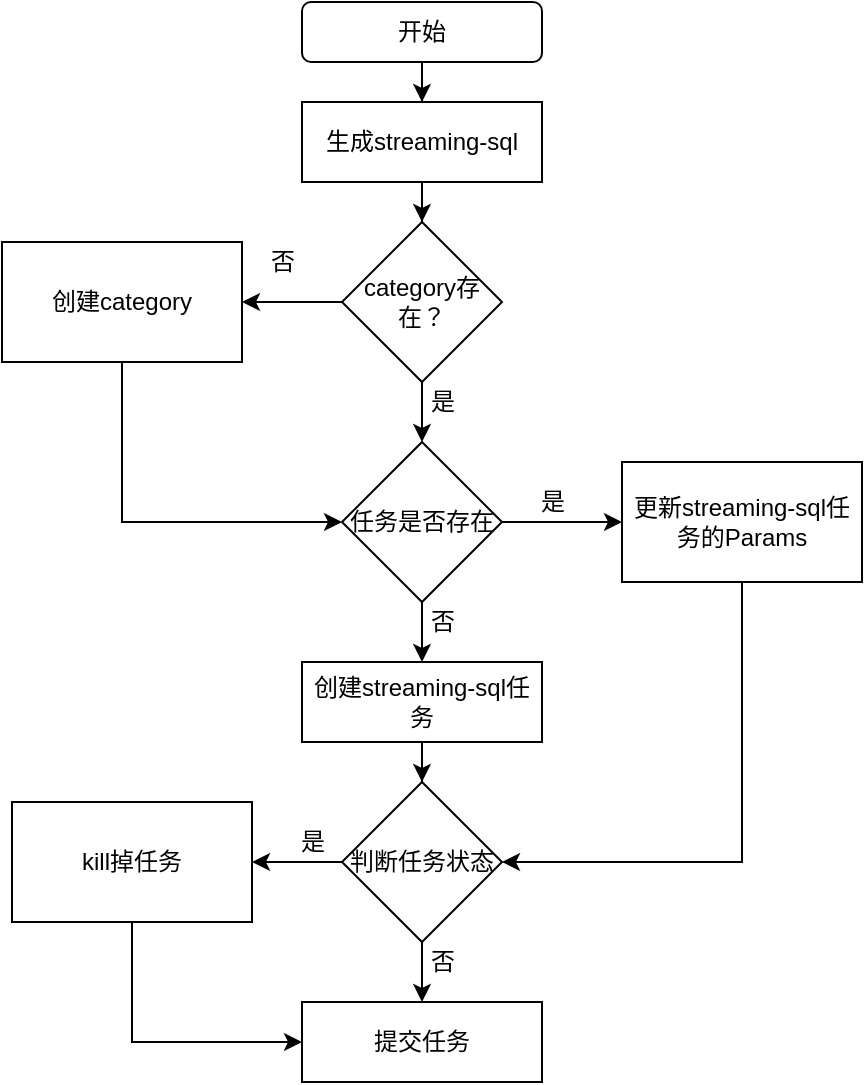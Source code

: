 <mxfile version="13.10.0" type="github">
  <diagram id="uuWFIZ6fe2qrYVUoLeSn" name="Page-1">
    <mxGraphModel dx="946" dy="536" grid="1" gridSize="10" guides="1" tooltips="1" connect="1" arrows="1" fold="1" page="1" pageScale="1" pageWidth="827" pageHeight="1169" math="0" shadow="0">
      <root>
        <mxCell id="0" />
        <mxCell id="1" parent="0" />
        <mxCell id="xvDYNdf5bJRVcwfIvzQL-3" value="" style="edgeStyle=orthogonalEdgeStyle;rounded=0;orthogonalLoop=1;jettySize=auto;html=1;" edge="1" parent="1" source="xvDYNdf5bJRVcwfIvzQL-1" target="xvDYNdf5bJRVcwfIvzQL-2">
          <mxGeometry relative="1" as="geometry" />
        </mxCell>
        <mxCell id="xvDYNdf5bJRVcwfIvzQL-1" value="开始" style="rounded=1;whiteSpace=wrap;html=1;" vertex="1" parent="1">
          <mxGeometry x="300" y="140" width="120" height="30" as="geometry" />
        </mxCell>
        <mxCell id="xvDYNdf5bJRVcwfIvzQL-7" value="" style="edgeStyle=orthogonalEdgeStyle;rounded=0;orthogonalLoop=1;jettySize=auto;html=1;" edge="1" parent="1" source="xvDYNdf5bJRVcwfIvzQL-2" target="xvDYNdf5bJRVcwfIvzQL-5">
          <mxGeometry relative="1" as="geometry" />
        </mxCell>
        <mxCell id="xvDYNdf5bJRVcwfIvzQL-2" value="生成streaming-sql" style="rounded=0;whiteSpace=wrap;html=1;" vertex="1" parent="1">
          <mxGeometry x="300" y="190" width="120" height="40" as="geometry" />
        </mxCell>
        <mxCell id="xvDYNdf5bJRVcwfIvzQL-8" value="" style="edgeStyle=orthogonalEdgeStyle;rounded=0;orthogonalLoop=1;jettySize=auto;html=1;" edge="1" parent="1" source="xvDYNdf5bJRVcwfIvzQL-5" target="xvDYNdf5bJRVcwfIvzQL-6">
          <mxGeometry relative="1" as="geometry" />
        </mxCell>
        <mxCell id="xvDYNdf5bJRVcwfIvzQL-13" value="" style="edgeStyle=orthogonalEdgeStyle;rounded=0;orthogonalLoop=1;jettySize=auto;html=1;" edge="1" parent="1" source="xvDYNdf5bJRVcwfIvzQL-5" target="xvDYNdf5bJRVcwfIvzQL-11">
          <mxGeometry relative="1" as="geometry" />
        </mxCell>
        <mxCell id="xvDYNdf5bJRVcwfIvzQL-5" value="category存在？" style="rhombus;whiteSpace=wrap;html=1;" vertex="1" parent="1">
          <mxGeometry x="320" y="250" width="80" height="80" as="geometry" />
        </mxCell>
        <mxCell id="xvDYNdf5bJRVcwfIvzQL-12" style="edgeStyle=orthogonalEdgeStyle;rounded=0;orthogonalLoop=1;jettySize=auto;html=1;entryX=0;entryY=0.5;entryDx=0;entryDy=0;exitX=0.5;exitY=1;exitDx=0;exitDy=0;" edge="1" parent="1" source="xvDYNdf5bJRVcwfIvzQL-6" target="xvDYNdf5bJRVcwfIvzQL-11">
          <mxGeometry relative="1" as="geometry" />
        </mxCell>
        <mxCell id="xvDYNdf5bJRVcwfIvzQL-6" value="创建category" style="rounded=0;whiteSpace=wrap;html=1;" vertex="1" parent="1">
          <mxGeometry x="150" y="260" width="120" height="60" as="geometry" />
        </mxCell>
        <mxCell id="xvDYNdf5bJRVcwfIvzQL-9" value="否" style="text;html=1;align=center;verticalAlign=middle;resizable=0;points=[];autosize=1;" vertex="1" parent="1">
          <mxGeometry x="275" y="260" width="30" height="20" as="geometry" />
        </mxCell>
        <mxCell id="xvDYNdf5bJRVcwfIvzQL-16" value="" style="edgeStyle=orthogonalEdgeStyle;rounded=0;orthogonalLoop=1;jettySize=auto;html=1;" edge="1" parent="1" source="xvDYNdf5bJRVcwfIvzQL-11" target="xvDYNdf5bJRVcwfIvzQL-15">
          <mxGeometry relative="1" as="geometry" />
        </mxCell>
        <mxCell id="xvDYNdf5bJRVcwfIvzQL-18" value="" style="edgeStyle=orthogonalEdgeStyle;rounded=0;orthogonalLoop=1;jettySize=auto;html=1;" edge="1" parent="1" source="xvDYNdf5bJRVcwfIvzQL-11" target="xvDYNdf5bJRVcwfIvzQL-17">
          <mxGeometry relative="1" as="geometry" />
        </mxCell>
        <mxCell id="xvDYNdf5bJRVcwfIvzQL-11" value="任务是否存在" style="rhombus;whiteSpace=wrap;html=1;" vertex="1" parent="1">
          <mxGeometry x="320" y="360" width="80" height="80" as="geometry" />
        </mxCell>
        <mxCell id="xvDYNdf5bJRVcwfIvzQL-21" value="" style="edgeStyle=orthogonalEdgeStyle;rounded=0;orthogonalLoop=1;jettySize=auto;html=1;" edge="1" parent="1" source="xvDYNdf5bJRVcwfIvzQL-15" target="xvDYNdf5bJRVcwfIvzQL-19">
          <mxGeometry relative="1" as="geometry" />
        </mxCell>
        <mxCell id="xvDYNdf5bJRVcwfIvzQL-15" value="创建streaming-sql任务" style="rounded=0;whiteSpace=wrap;html=1;" vertex="1" parent="1">
          <mxGeometry x="300" y="470" width="120" height="40" as="geometry" />
        </mxCell>
        <mxCell id="xvDYNdf5bJRVcwfIvzQL-20" style="edgeStyle=orthogonalEdgeStyle;rounded=0;orthogonalLoop=1;jettySize=auto;html=1;entryX=1;entryY=0.5;entryDx=0;entryDy=0;" edge="1" parent="1" source="xvDYNdf5bJRVcwfIvzQL-17" target="xvDYNdf5bJRVcwfIvzQL-19">
          <mxGeometry relative="1" as="geometry">
            <Array as="points">
              <mxPoint x="520" y="570" />
            </Array>
          </mxGeometry>
        </mxCell>
        <mxCell id="xvDYNdf5bJRVcwfIvzQL-17" value="更新streaming-sql任务的Params" style="rounded=0;whiteSpace=wrap;html=1;" vertex="1" parent="1">
          <mxGeometry x="460" y="370" width="120" height="60" as="geometry" />
        </mxCell>
        <mxCell id="xvDYNdf5bJRVcwfIvzQL-26" value="" style="edgeStyle=orthogonalEdgeStyle;rounded=0;orthogonalLoop=1;jettySize=auto;html=1;" edge="1" parent="1" source="xvDYNdf5bJRVcwfIvzQL-19" target="xvDYNdf5bJRVcwfIvzQL-25">
          <mxGeometry relative="1" as="geometry" />
        </mxCell>
        <mxCell id="xvDYNdf5bJRVcwfIvzQL-28" value="" style="edgeStyle=orthogonalEdgeStyle;rounded=0;orthogonalLoop=1;jettySize=auto;html=1;" edge="1" parent="1" source="xvDYNdf5bJRVcwfIvzQL-19" target="xvDYNdf5bJRVcwfIvzQL-27">
          <mxGeometry relative="1" as="geometry" />
        </mxCell>
        <mxCell id="xvDYNdf5bJRVcwfIvzQL-19" value="判断任务状态" style="rhombus;whiteSpace=wrap;html=1;" vertex="1" parent="1">
          <mxGeometry x="320" y="530" width="80" height="80" as="geometry" />
        </mxCell>
        <mxCell id="xvDYNdf5bJRVcwfIvzQL-22" value="是" style="text;html=1;align=center;verticalAlign=middle;resizable=0;points=[];autosize=1;" vertex="1" parent="1">
          <mxGeometry x="410" y="380" width="30" height="20" as="geometry" />
        </mxCell>
        <mxCell id="xvDYNdf5bJRVcwfIvzQL-23" value="是" style="text;html=1;align=center;verticalAlign=middle;resizable=0;points=[];autosize=1;" vertex="1" parent="1">
          <mxGeometry x="355" y="330" width="30" height="20" as="geometry" />
        </mxCell>
        <mxCell id="xvDYNdf5bJRVcwfIvzQL-24" value="否" style="text;html=1;align=center;verticalAlign=middle;resizable=0;points=[];autosize=1;" vertex="1" parent="1">
          <mxGeometry x="355" y="440" width="30" height="20" as="geometry" />
        </mxCell>
        <mxCell id="xvDYNdf5bJRVcwfIvzQL-25" value="提交任务" style="rounded=0;whiteSpace=wrap;html=1;" vertex="1" parent="1">
          <mxGeometry x="300" y="640" width="120" height="40" as="geometry" />
        </mxCell>
        <mxCell id="xvDYNdf5bJRVcwfIvzQL-29" style="edgeStyle=orthogonalEdgeStyle;rounded=0;orthogonalLoop=1;jettySize=auto;html=1;entryX=0;entryY=0.5;entryDx=0;entryDy=0;" edge="1" parent="1" source="xvDYNdf5bJRVcwfIvzQL-27" target="xvDYNdf5bJRVcwfIvzQL-25">
          <mxGeometry relative="1" as="geometry">
            <mxPoint x="300" y="690" as="targetPoint" />
            <Array as="points">
              <mxPoint x="215" y="660" />
            </Array>
          </mxGeometry>
        </mxCell>
        <mxCell id="xvDYNdf5bJRVcwfIvzQL-27" value="kill掉任务" style="rounded=0;whiteSpace=wrap;html=1;" vertex="1" parent="1">
          <mxGeometry x="155" y="540" width="120" height="60" as="geometry" />
        </mxCell>
        <mxCell id="xvDYNdf5bJRVcwfIvzQL-30" value="是" style="text;html=1;align=center;verticalAlign=middle;resizable=0;points=[];autosize=1;" vertex="1" parent="1">
          <mxGeometry x="290" y="550" width="30" height="20" as="geometry" />
        </mxCell>
        <mxCell id="xvDYNdf5bJRVcwfIvzQL-31" value="否" style="text;html=1;align=center;verticalAlign=middle;resizable=0;points=[];autosize=1;" vertex="1" parent="1">
          <mxGeometry x="355" y="610" width="30" height="20" as="geometry" />
        </mxCell>
      </root>
    </mxGraphModel>
  </diagram>
</mxfile>
